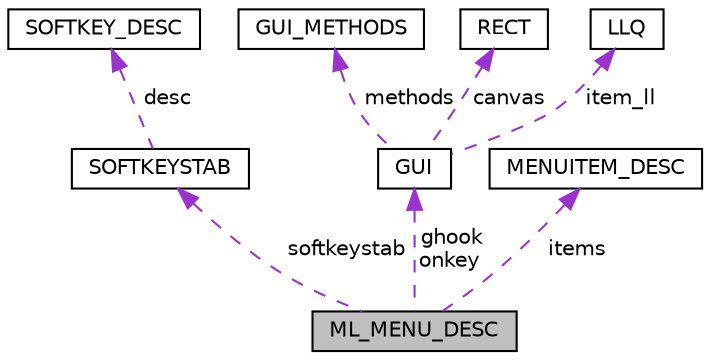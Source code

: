 digraph "ML_MENU_DESC"
{
 // LATEX_PDF_SIZE
  edge [fontname="Helvetica",fontsize="10",labelfontname="Helvetica",labelfontsize="10"];
  node [fontname="Helvetica",fontsize="10",shape=record];
  Node1 [label="ML_MENU_DESC",height=0.2,width=0.4,color="black", fillcolor="grey75", style="filled", fontcolor="black",tooltip="Menu definition (multi-line)."];
  Node2 -> Node1 [dir="back",color="darkorchid3",fontsize="10",style="dashed",label=" softkeystab" ,fontname="Helvetica"];
  Node2 [label="SOFTKEYSTAB",height=0.2,width=0.4,color="black", fillcolor="white", style="filled",URL="$group___u_i.html#struct_s_o_f_t_k_e_y_s_t_a_b",tooltip="List of the softkeys."];
  Node3 -> Node2 [dir="back",color="darkorchid3",fontsize="10",style="dashed",label=" desc" ,fontname="Helvetica"];
  Node3 [label="SOFTKEY_DESC",height=0.2,width=0.4,color="black", fillcolor="white", style="filled",URL="$group___u_i.html#struct_s_o_f_t_k_e_y___d_e_s_c",tooltip="UI softkey definition."];
  Node4 -> Node1 [dir="back",color="darkorchid3",fontsize="10",style="dashed",label=" ghook\nonkey" ,fontname="Helvetica"];
  Node4 [label="GUI",height=0.2,width=0.4,color="black", fillcolor="white", style="filled",URL="$group___g_u_i.html#struct_g_u_i",tooltip="GUI description and state."];
  Node5 -> Node4 [dir="back",color="darkorchid3",fontsize="10",style="dashed",label=" methods" ,fontname="Helvetica"];
  Node5 [label="GUI_METHODS",height=0.2,width=0.4,color="black", fillcolor="white", style="filled",URL="$group___g_u_i.html#struct_g_u_i___m_e_t_h_o_d_s",tooltip="GUI callbacks."];
  Node6 -> Node4 [dir="back",color="darkorchid3",fontsize="10",style="dashed",label=" canvas" ,fontname="Helvetica"];
  Node6 [label="RECT",height=0.2,width=0.4,color="black", fillcolor="white", style="filled",URL="$group___g_u_i.html#struct_r_e_c_t",tooltip="Rectangle region."];
  Node7 -> Node4 [dir="back",color="darkorchid3",fontsize="10",style="dashed",label=" item_ll" ,fontname="Helvetica"];
  Node7 [label="LLQ",height=0.2,width=0.4,color="black", fillcolor="white", style="filled",URL="$group___s_w_i_l_i_b.html#struct_l_l_q",tooltip="Linked-List header."];
  Node8 -> Node1 [dir="back",color="darkorchid3",fontsize="10",style="dashed",label=" items" ,fontname="Helvetica"];
  Node8 [label="MENUITEM_DESC",height=0.2,width=0.4,color="black", fillcolor="white", style="filled",URL="$group___u_i.html#struct_m_e_n_u_i_t_e_m___d_e_s_c",tooltip="Menu item."];
}
